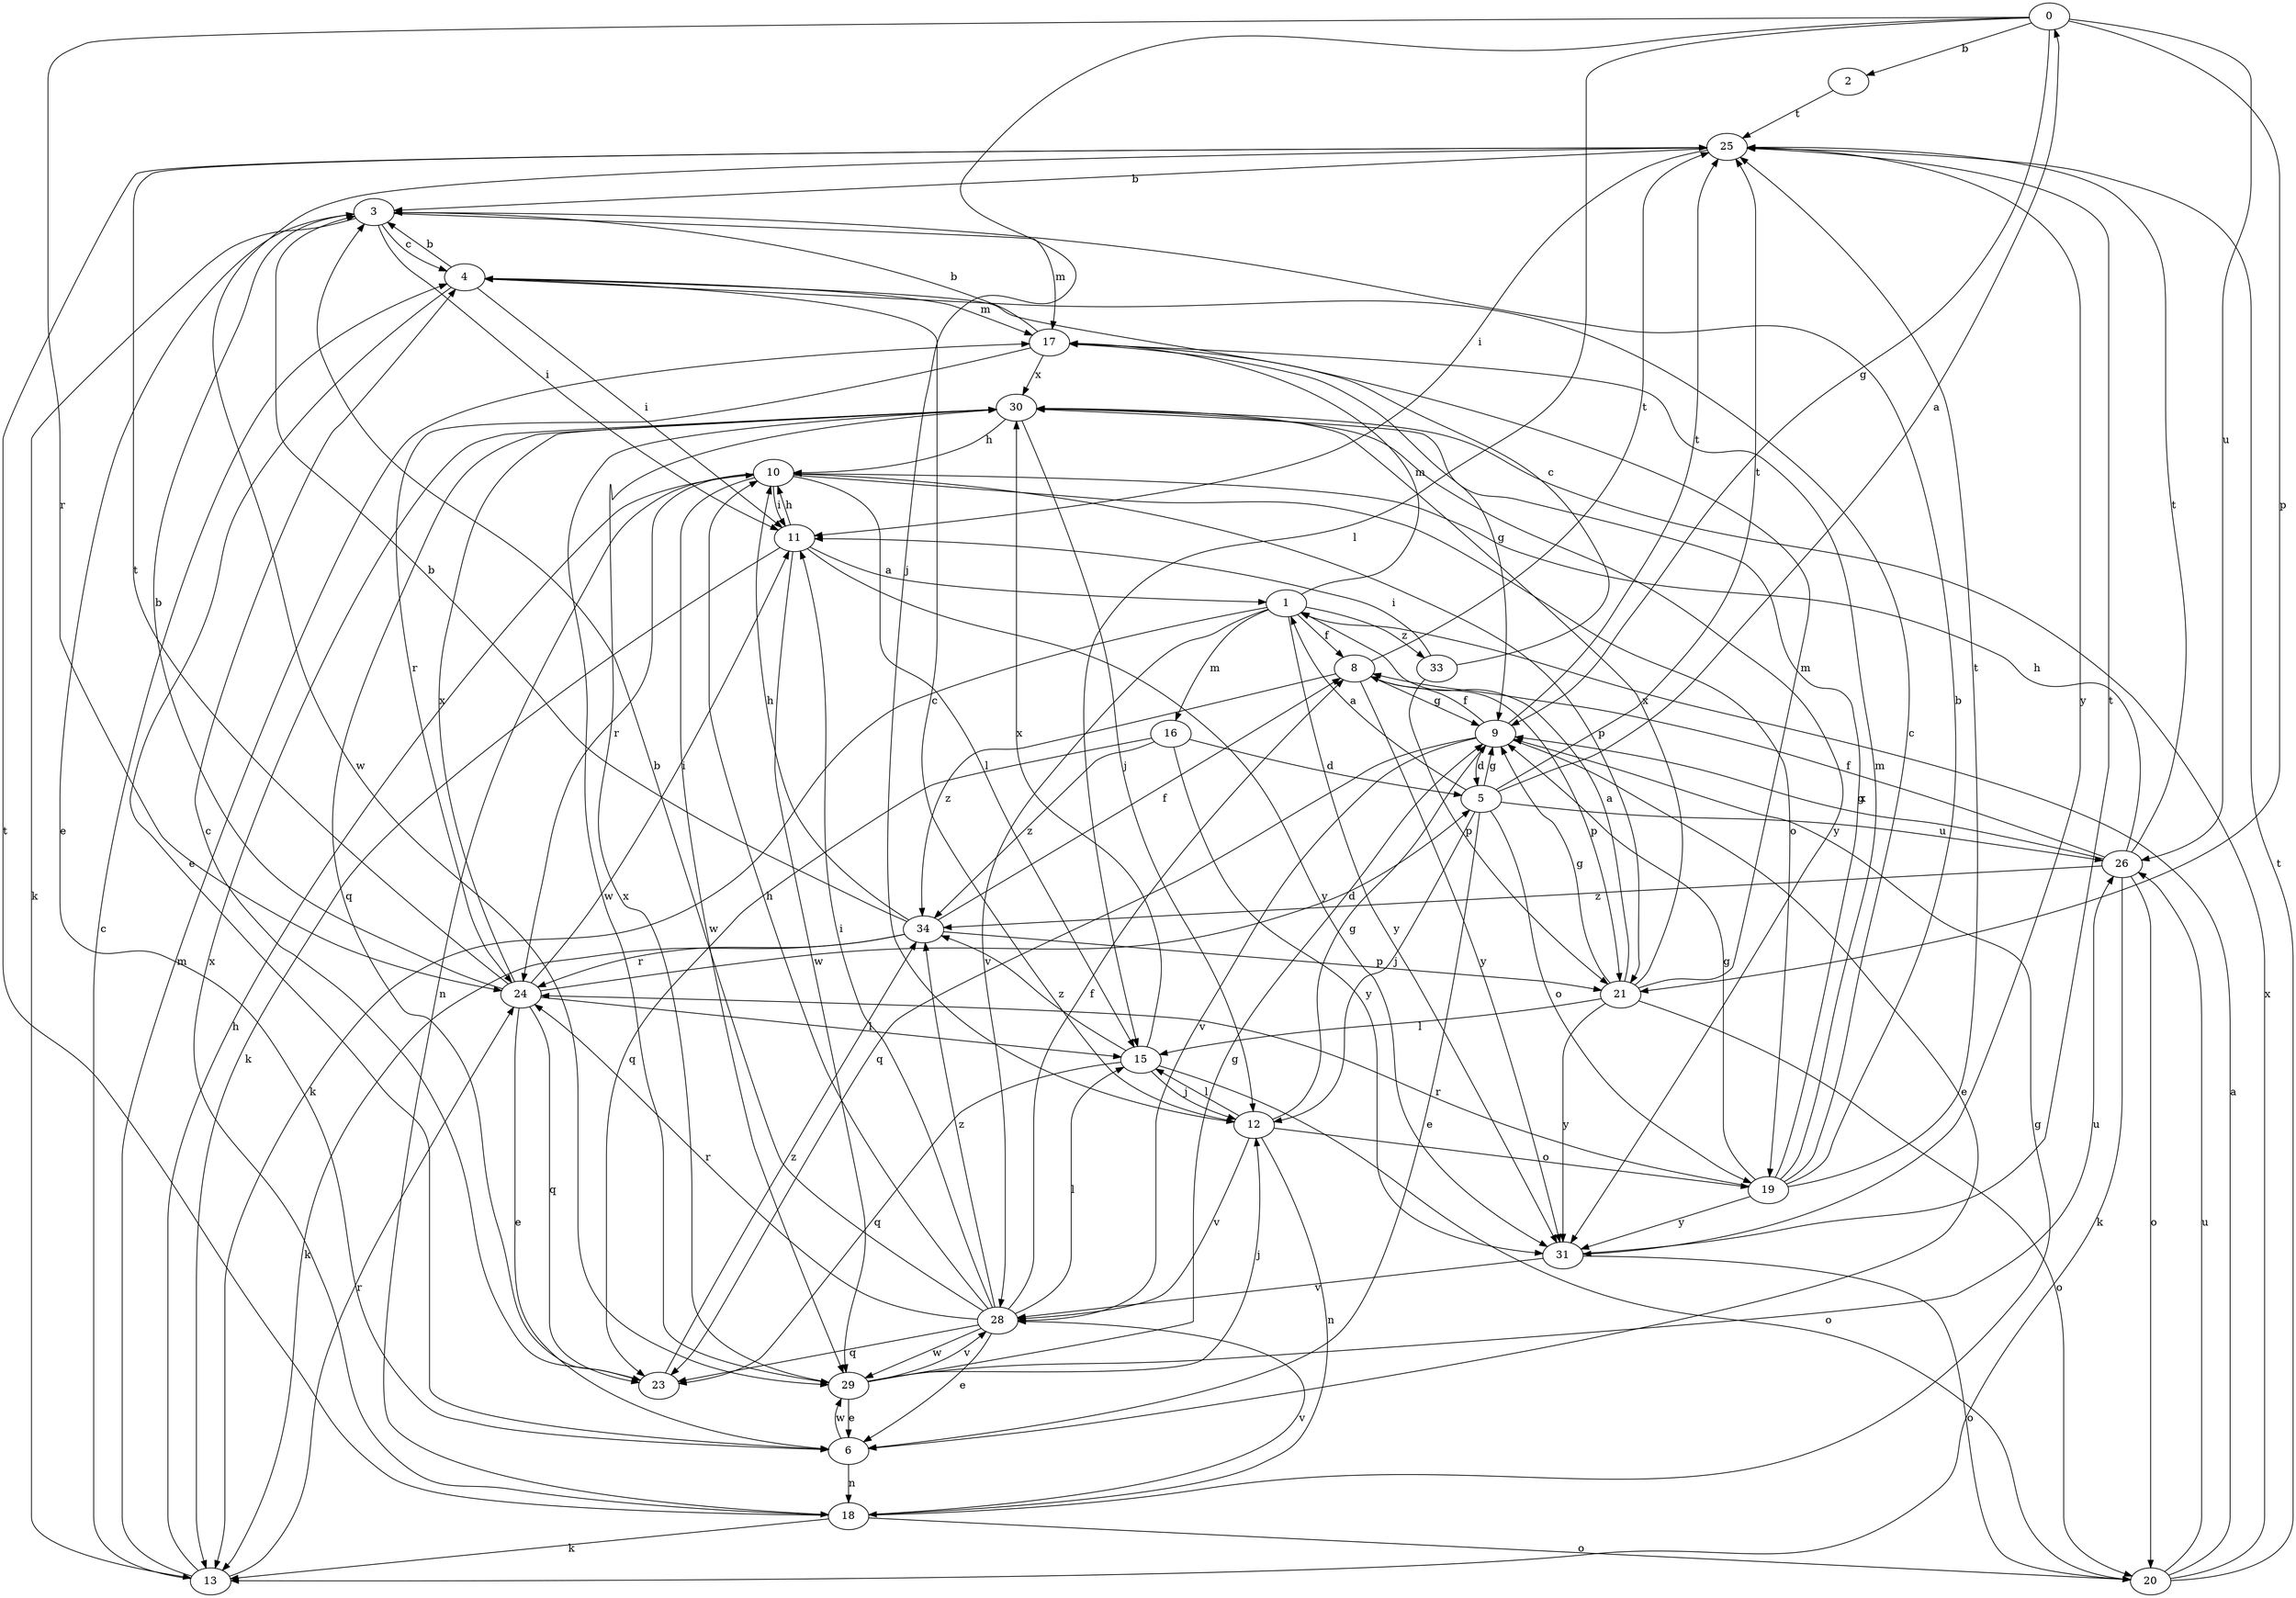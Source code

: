 strict digraph  {
0;
1;
2;
3;
4;
5;
6;
8;
9;
10;
11;
12;
13;
15;
16;
17;
18;
19;
20;
21;
23;
24;
25;
26;
28;
29;
30;
31;
33;
34;
0 -> 2  [label=b];
0 -> 9  [label=g];
0 -> 12  [label=j];
0 -> 15  [label=l];
0 -> 21  [label=p];
0 -> 24  [label=r];
0 -> 26  [label=u];
1 -> 8  [label=f];
1 -> 13  [label=k];
1 -> 16  [label=m];
1 -> 17  [label=m];
1 -> 28  [label=v];
1 -> 31  [label=y];
1 -> 33  [label=z];
2 -> 25  [label=t];
3 -> 4  [label=c];
3 -> 6  [label=e];
3 -> 11  [label=i];
3 -> 13  [label=k];
3 -> 17  [label=m];
4 -> 3  [label=b];
4 -> 6  [label=e];
4 -> 11  [label=i];
4 -> 17  [label=m];
5 -> 0  [label=a];
5 -> 1  [label=a];
5 -> 6  [label=e];
5 -> 9  [label=g];
5 -> 12  [label=j];
5 -> 19  [label=o];
5 -> 25  [label=t];
5 -> 26  [label=u];
6 -> 18  [label=n];
6 -> 29  [label=w];
8 -> 9  [label=g];
8 -> 21  [label=p];
8 -> 25  [label=t];
8 -> 31  [label=y];
8 -> 34  [label=z];
9 -> 5  [label=d];
9 -> 6  [label=e];
9 -> 8  [label=f];
9 -> 23  [label=q];
9 -> 25  [label=t];
9 -> 28  [label=v];
10 -> 11  [label=i];
10 -> 15  [label=l];
10 -> 18  [label=n];
10 -> 19  [label=o];
10 -> 21  [label=p];
10 -> 24  [label=r];
10 -> 29  [label=w];
11 -> 1  [label=a];
11 -> 10  [label=h];
11 -> 13  [label=k];
11 -> 29  [label=w];
11 -> 31  [label=y];
12 -> 4  [label=c];
12 -> 9  [label=g];
12 -> 15  [label=l];
12 -> 18  [label=n];
12 -> 19  [label=o];
12 -> 28  [label=v];
13 -> 4  [label=c];
13 -> 10  [label=h];
13 -> 17  [label=m];
13 -> 24  [label=r];
15 -> 12  [label=j];
15 -> 20  [label=o];
15 -> 23  [label=q];
15 -> 30  [label=x];
15 -> 34  [label=z];
16 -> 5  [label=d];
16 -> 23  [label=q];
16 -> 31  [label=y];
16 -> 34  [label=z];
17 -> 3  [label=b];
17 -> 9  [label=g];
17 -> 24  [label=r];
17 -> 30  [label=x];
18 -> 9  [label=g];
18 -> 13  [label=k];
18 -> 20  [label=o];
18 -> 25  [label=t];
18 -> 28  [label=v];
18 -> 30  [label=x];
19 -> 3  [label=b];
19 -> 4  [label=c];
19 -> 9  [label=g];
19 -> 17  [label=m];
19 -> 24  [label=r];
19 -> 25  [label=t];
19 -> 30  [label=x];
19 -> 31  [label=y];
20 -> 1  [label=a];
20 -> 25  [label=t];
20 -> 26  [label=u];
20 -> 30  [label=x];
21 -> 1  [label=a];
21 -> 9  [label=g];
21 -> 15  [label=l];
21 -> 17  [label=m];
21 -> 20  [label=o];
21 -> 30  [label=x];
21 -> 31  [label=y];
23 -> 4  [label=c];
23 -> 34  [label=z];
24 -> 3  [label=b];
24 -> 5  [label=d];
24 -> 6  [label=e];
24 -> 11  [label=i];
24 -> 15  [label=l];
24 -> 23  [label=q];
24 -> 25  [label=t];
24 -> 30  [label=x];
25 -> 3  [label=b];
25 -> 11  [label=i];
25 -> 29  [label=w];
25 -> 31  [label=y];
26 -> 8  [label=f];
26 -> 9  [label=g];
26 -> 10  [label=h];
26 -> 13  [label=k];
26 -> 20  [label=o];
26 -> 25  [label=t];
26 -> 34  [label=z];
28 -> 3  [label=b];
28 -> 6  [label=e];
28 -> 8  [label=f];
28 -> 10  [label=h];
28 -> 11  [label=i];
28 -> 15  [label=l];
28 -> 23  [label=q];
28 -> 24  [label=r];
28 -> 29  [label=w];
28 -> 34  [label=z];
29 -> 6  [label=e];
29 -> 9  [label=g];
29 -> 12  [label=j];
29 -> 26  [label=u];
29 -> 28  [label=v];
29 -> 30  [label=x];
30 -> 10  [label=h];
30 -> 12  [label=j];
30 -> 23  [label=q];
30 -> 29  [label=w];
30 -> 31  [label=y];
31 -> 20  [label=o];
31 -> 25  [label=t];
31 -> 28  [label=v];
33 -> 4  [label=c];
33 -> 11  [label=i];
33 -> 21  [label=p];
34 -> 3  [label=b];
34 -> 8  [label=f];
34 -> 10  [label=h];
34 -> 13  [label=k];
34 -> 21  [label=p];
34 -> 24  [label=r];
}
